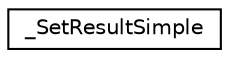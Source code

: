 digraph "Graphical Class Hierarchy"
{
  edge [fontname="Helvetica",fontsize="10",labelfontname="Helvetica",labelfontsize="10"];
  node [fontname="Helvetica",fontsize="10",shape=record];
  rankdir="LR";
  Node1 [label="_SetResultSimple",height=0.2,width=0.4,color="black", fillcolor="white", style="filled",URL="$struct___set_result_simple.html"];
}
